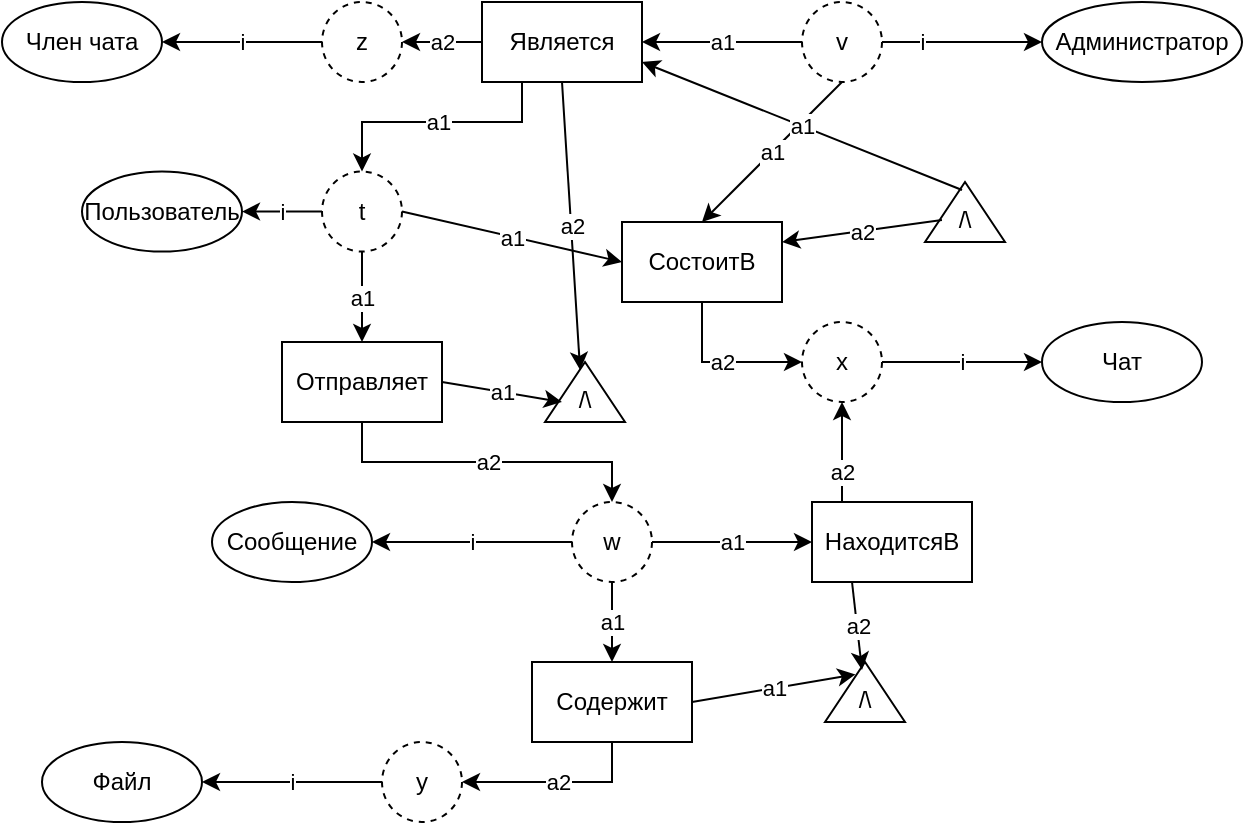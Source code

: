 <mxfile version="24.4.0" type="github">
  <diagram name="Страница — 1" id="7VjMfyYCBIDdphOzAkVa">
    <mxGraphModel dx="1313" dy="696" grid="1" gridSize="10" guides="1" tooltips="1" connect="1" arrows="1" fold="1" page="1" pageScale="1" pageWidth="827" pageHeight="1169" math="0" shadow="0">
      <root>
        <mxCell id="0" />
        <mxCell id="1" parent="0" />
        <mxCell id="uwNGHSq0tU3w2gHXwkrc-1" value="Пользователь" style="ellipse;whiteSpace=wrap;html=1;" parent="1" vertex="1">
          <mxGeometry x="90" y="124.76" width="80" height="40" as="geometry" />
        </mxCell>
        <mxCell id="uwNGHSq0tU3w2gHXwkrc-2" value="Чат" style="ellipse;whiteSpace=wrap;html=1;" parent="1" vertex="1">
          <mxGeometry x="570" y="200" width="80" height="40" as="geometry" />
        </mxCell>
        <mxCell id="uwNGHSq0tU3w2gHXwkrc-3" value="Член чата" style="ellipse;whiteSpace=wrap;html=1;" parent="1" vertex="1">
          <mxGeometry x="50" y="40" width="80" height="40" as="geometry" />
        </mxCell>
        <mxCell id="uwNGHSq0tU3w2gHXwkrc-4" value="Администратор" style="ellipse;whiteSpace=wrap;html=1;" parent="1" vertex="1">
          <mxGeometry x="570" y="40" width="100" height="40" as="geometry" />
        </mxCell>
        <mxCell id="uwNGHSq0tU3w2gHXwkrc-5" value="Сообщение" style="ellipse;whiteSpace=wrap;html=1;" parent="1" vertex="1">
          <mxGeometry x="155" y="290" width="80" height="40" as="geometry" />
        </mxCell>
        <mxCell id="uwNGHSq0tU3w2gHXwkrc-6" value="Файл" style="ellipse;whiteSpace=wrap;html=1;" parent="1" vertex="1">
          <mxGeometry x="70" y="410" width="80" height="40" as="geometry" />
        </mxCell>
        <mxCell id="uwNGHSq0tU3w2gHXwkrc-7" value="" style="endArrow=classic;html=1;rounded=0;entryX=1;entryY=0.5;entryDx=0;entryDy=0;exitX=0;exitY=0.5;exitDx=0;exitDy=0;" parent="1" source="uwNGHSq0tU3w2gHXwkrc-9" target="uwNGHSq0tU3w2gHXwkrc-1" edge="1">
          <mxGeometry relative="1" as="geometry">
            <mxPoint x="150" y="184.76" as="sourcePoint" />
            <mxPoint x="250" y="184.76" as="targetPoint" />
          </mxGeometry>
        </mxCell>
        <mxCell id="uwNGHSq0tU3w2gHXwkrc-8" value="i" style="edgeLabel;resizable=0;html=1;;align=center;verticalAlign=middle;" parent="uwNGHSq0tU3w2gHXwkrc-7" connectable="0" vertex="1">
          <mxGeometry relative="1" as="geometry" />
        </mxCell>
        <mxCell id="uwNGHSq0tU3w2gHXwkrc-9" value="t" style="ellipse;whiteSpace=wrap;html=1;align=center;dashed=1;" parent="1" vertex="1">
          <mxGeometry x="210" y="124.76" width="40" height="40" as="geometry" />
        </mxCell>
        <mxCell id="uwNGHSq0tU3w2gHXwkrc-10" value="" style="endArrow=classic;html=1;rounded=0;entryX=0;entryY=0.5;entryDx=0;entryDy=0;exitX=1;exitY=0.5;exitDx=0;exitDy=0;" parent="1" source="uwNGHSq0tU3w2gHXwkrc-12" target="uwNGHSq0tU3w2gHXwkrc-2" edge="1">
          <mxGeometry relative="1" as="geometry">
            <mxPoint x="550" y="160" as="sourcePoint" />
            <mxPoint x="530" y="120" as="targetPoint" />
          </mxGeometry>
        </mxCell>
        <mxCell id="uwNGHSq0tU3w2gHXwkrc-11" value="i" style="edgeLabel;resizable=0;html=1;;align=center;verticalAlign=middle;" parent="uwNGHSq0tU3w2gHXwkrc-10" connectable="0" vertex="1">
          <mxGeometry relative="1" as="geometry" />
        </mxCell>
        <mxCell id="uwNGHSq0tU3w2gHXwkrc-12" value="x" style="ellipse;whiteSpace=wrap;html=1;align=center;dashed=1;" parent="1" vertex="1">
          <mxGeometry x="450" y="200" width="40" height="40" as="geometry" />
        </mxCell>
        <mxCell id="uwNGHSq0tU3w2gHXwkrc-13" value="" style="endArrow=classic;html=1;rounded=0;entryX=1;entryY=0.5;entryDx=0;entryDy=0;exitX=0;exitY=0.5;exitDx=0;exitDy=0;" parent="1" source="uwNGHSq0tU3w2gHXwkrc-15" target="uwNGHSq0tU3w2gHXwkrc-5" edge="1">
          <mxGeometry relative="1" as="geometry">
            <mxPoint x="275" y="350" as="sourcePoint" />
            <mxPoint x="255" y="310" as="targetPoint" />
          </mxGeometry>
        </mxCell>
        <mxCell id="uwNGHSq0tU3w2gHXwkrc-14" value="i" style="edgeLabel;resizable=0;html=1;;align=center;verticalAlign=middle;" parent="uwNGHSq0tU3w2gHXwkrc-13" connectable="0" vertex="1">
          <mxGeometry relative="1" as="geometry" />
        </mxCell>
        <mxCell id="uwNGHSq0tU3w2gHXwkrc-15" value="w" style="ellipse;whiteSpace=wrap;html=1;align=center;dashed=1;" parent="1" vertex="1">
          <mxGeometry x="335" y="290" width="40" height="40" as="geometry" />
        </mxCell>
        <mxCell id="uwNGHSq0tU3w2gHXwkrc-16" value="" style="endArrow=classic;html=1;rounded=0;exitX=0;exitY=0.5;exitDx=0;exitDy=0;entryX=0;entryY=0.5;entryDx=0;entryDy=0;" parent="1" source="uwNGHSq0tU3w2gHXwkrc-18" target="uwNGHSq0tU3w2gHXwkrc-4" edge="1">
          <mxGeometry relative="1" as="geometry">
            <mxPoint x="710" y="80" as="sourcePoint" />
            <mxPoint x="670" y="40" as="targetPoint" />
          </mxGeometry>
        </mxCell>
        <mxCell id="uwNGHSq0tU3w2gHXwkrc-17" value="i" style="edgeLabel;resizable=0;html=1;;align=center;verticalAlign=middle;" parent="uwNGHSq0tU3w2gHXwkrc-16" connectable="0" vertex="1">
          <mxGeometry relative="1" as="geometry" />
        </mxCell>
        <mxCell id="uwNGHSq0tU3w2gHXwkrc-18" value="v" style="ellipse;whiteSpace=wrap;html=1;align=center;dashed=1;" parent="1" vertex="1">
          <mxGeometry x="450" y="40" width="40" height="40" as="geometry" />
        </mxCell>
        <mxCell id="uwNGHSq0tU3w2gHXwkrc-19" value="" style="endArrow=classic;html=1;rounded=0;entryX=1;entryY=0.5;entryDx=0;entryDy=0;exitX=0;exitY=0.5;exitDx=0;exitDy=0;" parent="1" source="uwNGHSq0tU3w2gHXwkrc-21" target="uwNGHSq0tU3w2gHXwkrc-3" edge="1">
          <mxGeometry relative="1" as="geometry">
            <mxPoint x="150" y="100" as="sourcePoint" />
            <mxPoint x="130" y="60" as="targetPoint" />
          </mxGeometry>
        </mxCell>
        <mxCell id="uwNGHSq0tU3w2gHXwkrc-20" value="i" style="edgeLabel;resizable=0;html=1;;align=center;verticalAlign=middle;" parent="uwNGHSq0tU3w2gHXwkrc-19" connectable="0" vertex="1">
          <mxGeometry relative="1" as="geometry" />
        </mxCell>
        <mxCell id="uwNGHSq0tU3w2gHXwkrc-21" value="z" style="ellipse;whiteSpace=wrap;html=1;align=center;dashed=1;" parent="1" vertex="1">
          <mxGeometry x="210" y="40" width="40" height="40" as="geometry" />
        </mxCell>
        <mxCell id="uwNGHSq0tU3w2gHXwkrc-22" value="" style="endArrow=classic;html=1;rounded=0;entryX=1;entryY=0.5;entryDx=0;entryDy=0;exitX=0;exitY=0.5;exitDx=0;exitDy=0;" parent="1" source="uwNGHSq0tU3w2gHXwkrc-24" target="uwNGHSq0tU3w2gHXwkrc-6" edge="1">
          <mxGeometry relative="1" as="geometry">
            <mxPoint x="180" y="470" as="sourcePoint" />
            <mxPoint x="160" y="430" as="targetPoint" />
          </mxGeometry>
        </mxCell>
        <mxCell id="uwNGHSq0tU3w2gHXwkrc-23" value="i" style="edgeLabel;resizable=0;html=1;;align=center;verticalAlign=middle;" parent="uwNGHSq0tU3w2gHXwkrc-22" connectable="0" vertex="1">
          <mxGeometry relative="1" as="geometry" />
        </mxCell>
        <mxCell id="uwNGHSq0tU3w2gHXwkrc-24" value="y" style="ellipse;whiteSpace=wrap;html=1;align=center;dashed=1;" parent="1" vertex="1">
          <mxGeometry x="240" y="410" width="40" height="40" as="geometry" />
        </mxCell>
        <mxCell id="uwNGHSq0tU3w2gHXwkrc-25" value="СостоитВ" style="rounded=0;whiteSpace=wrap;html=1;" parent="1" vertex="1">
          <mxGeometry x="360" y="150" width="80" height="40" as="geometry" />
        </mxCell>
        <mxCell id="uwNGHSq0tU3w2gHXwkrc-29" value="" style="endArrow=classic;html=1;rounded=0;entryX=0;entryY=0.5;entryDx=0;entryDy=0;exitX=1;exitY=0.5;exitDx=0;exitDy=0;" parent="1" source="uwNGHSq0tU3w2gHXwkrc-9" target="uwNGHSq0tU3w2gHXwkrc-25" edge="1">
          <mxGeometry relative="1" as="geometry">
            <mxPoint x="220" y="230" as="sourcePoint" />
            <mxPoint x="330" y="220" as="targetPoint" />
          </mxGeometry>
        </mxCell>
        <mxCell id="uwNGHSq0tU3w2gHXwkrc-30" value="a1" style="edgeLabel;resizable=0;html=1;;align=center;verticalAlign=middle;" parent="uwNGHSq0tU3w2gHXwkrc-29" connectable="0" vertex="1">
          <mxGeometry relative="1" as="geometry" />
        </mxCell>
        <mxCell id="uwNGHSq0tU3w2gHXwkrc-31" value="" style="endArrow=classic;html=1;rounded=0;entryX=0;entryY=0.5;entryDx=0;entryDy=0;exitX=0.5;exitY=1;exitDx=0;exitDy=0;" parent="1" source="uwNGHSq0tU3w2gHXwkrc-25" target="uwNGHSq0tU3w2gHXwkrc-12" edge="1">
          <mxGeometry relative="1" as="geometry">
            <mxPoint x="370" y="220" as="sourcePoint" />
            <mxPoint x="340" y="230" as="targetPoint" />
            <Array as="points">
              <mxPoint x="400" y="220" />
            </Array>
          </mxGeometry>
        </mxCell>
        <mxCell id="uwNGHSq0tU3w2gHXwkrc-32" value="a2" style="edgeLabel;resizable=0;html=1;;align=center;verticalAlign=middle;" parent="uwNGHSq0tU3w2gHXwkrc-31" connectable="0" vertex="1">
          <mxGeometry relative="1" as="geometry" />
        </mxCell>
        <mxCell id="uwNGHSq0tU3w2gHXwkrc-36" value="Отправляет" style="rounded=0;whiteSpace=wrap;html=1;" parent="1" vertex="1">
          <mxGeometry x="190" y="210" width="80" height="40" as="geometry" />
        </mxCell>
        <mxCell id="uwNGHSq0tU3w2gHXwkrc-39" value="" style="endArrow=classic;html=1;rounded=0;entryX=0.5;entryY=0;entryDx=0;entryDy=0;exitX=0.5;exitY=1;exitDx=0;exitDy=0;" parent="1" source="uwNGHSq0tU3w2gHXwkrc-36" target="uwNGHSq0tU3w2gHXwkrc-15" edge="1">
          <mxGeometry relative="1" as="geometry">
            <mxPoint x="230" y="340" as="sourcePoint" />
            <mxPoint x="464" y="359.61" as="targetPoint" />
            <Array as="points">
              <mxPoint x="230" y="270" />
              <mxPoint x="355" y="270" />
            </Array>
          </mxGeometry>
        </mxCell>
        <mxCell id="uwNGHSq0tU3w2gHXwkrc-40" value="a2" style="edgeLabel;resizable=0;html=1;;align=center;verticalAlign=middle;" parent="uwNGHSq0tU3w2gHXwkrc-39" connectable="0" vertex="1">
          <mxGeometry relative="1" as="geometry" />
        </mxCell>
        <mxCell id="uwNGHSq0tU3w2gHXwkrc-41" value="" style="endArrow=classic;html=1;rounded=0;entryX=0.5;entryY=1;entryDx=0;entryDy=0;exitX=0.187;exitY=0.007;exitDx=0;exitDy=0;exitPerimeter=0;" parent="1" source="uwNGHSq0tU3w2gHXwkrc-52" target="uwNGHSq0tU3w2gHXwkrc-12" edge="1">
          <mxGeometry relative="1" as="geometry">
            <mxPoint x="460" y="320" as="sourcePoint" />
            <mxPoint x="480" y="319.6" as="targetPoint" />
            <Array as="points">
              <mxPoint x="470" y="300" />
            </Array>
          </mxGeometry>
        </mxCell>
        <mxCell id="uwNGHSq0tU3w2gHXwkrc-42" value="a2" style="edgeLabel;resizable=0;html=1;;align=center;verticalAlign=middle;" parent="uwNGHSq0tU3w2gHXwkrc-41" connectable="0" vertex="1">
          <mxGeometry relative="1" as="geometry" />
        </mxCell>
        <mxCell id="uwNGHSq0tU3w2gHXwkrc-46" value="" style="endArrow=classic;html=1;rounded=0;exitX=0.25;exitY=1;exitDx=0;exitDy=0;entryX=0.5;entryY=0;entryDx=0;entryDy=0;" parent="1" source="uwNGHSq0tU3w2gHXwkrc-121" target="uwNGHSq0tU3w2gHXwkrc-9" edge="1">
          <mxGeometry relative="1" as="geometry">
            <mxPoint x="250" y="206" as="sourcePoint" />
            <mxPoint x="310" y="140" as="targetPoint" />
            <Array as="points">
              <mxPoint x="310" y="100" />
              <mxPoint x="230" y="100" />
            </Array>
          </mxGeometry>
        </mxCell>
        <mxCell id="uwNGHSq0tU3w2gHXwkrc-47" value="a1" style="edgeLabel;resizable=0;html=1;;align=center;verticalAlign=middle;" parent="uwNGHSq0tU3w2gHXwkrc-46" connectable="0" vertex="1">
          <mxGeometry relative="1" as="geometry" />
        </mxCell>
        <mxCell id="uwNGHSq0tU3w2gHXwkrc-48" value="Содержит" style="rounded=0;whiteSpace=wrap;html=1;" parent="1" vertex="1">
          <mxGeometry x="315" y="370" width="80" height="40" as="geometry" />
        </mxCell>
        <mxCell id="uwNGHSq0tU3w2gHXwkrc-50" value="" style="endArrow=classic;html=1;rounded=0;entryX=0;entryY=0.5;entryDx=0;entryDy=0;exitX=1;exitY=0.5;exitDx=0;exitDy=0;" parent="1" source="uwNGHSq0tU3w2gHXwkrc-15" edge="1">
          <mxGeometry relative="1" as="geometry">
            <mxPoint x="365" y="220" as="sourcePoint" />
            <mxPoint x="455" y="310" as="targetPoint" />
          </mxGeometry>
        </mxCell>
        <mxCell id="uwNGHSq0tU3w2gHXwkrc-51" value="a1" style="edgeLabel;resizable=0;html=1;;align=center;verticalAlign=middle;" parent="uwNGHSq0tU3w2gHXwkrc-50" connectable="0" vertex="1">
          <mxGeometry relative="1" as="geometry" />
        </mxCell>
        <mxCell id="uwNGHSq0tU3w2gHXwkrc-52" value="НаходитсяВ" style="rounded=0;whiteSpace=wrap;html=1;" parent="1" vertex="1">
          <mxGeometry x="455" y="290" width="80" height="40" as="geometry" />
        </mxCell>
        <mxCell id="uwNGHSq0tU3w2gHXwkrc-58" value="" style="endArrow=classic;html=1;rounded=0;entryX=0.5;entryY=0;entryDx=0;entryDy=0;exitX=0.5;exitY=1;exitDx=0;exitDy=0;" parent="1" source="uwNGHSq0tU3w2gHXwkrc-15" edge="1">
          <mxGeometry relative="1" as="geometry">
            <mxPoint x="375" y="350" as="sourcePoint" />
            <mxPoint x="355" y="370" as="targetPoint" />
          </mxGeometry>
        </mxCell>
        <mxCell id="uwNGHSq0tU3w2gHXwkrc-59" value="a1" style="edgeLabel;resizable=0;html=1;;align=center;verticalAlign=middle;" parent="uwNGHSq0tU3w2gHXwkrc-58" connectable="0" vertex="1">
          <mxGeometry relative="1" as="geometry" />
        </mxCell>
        <mxCell id="uwNGHSq0tU3w2gHXwkrc-60" value="" style="endArrow=classic;html=1;rounded=0;entryX=1;entryY=0.5;entryDx=0;entryDy=0;exitX=0.5;exitY=1;exitDx=0;exitDy=0;" parent="1" target="uwNGHSq0tU3w2gHXwkrc-24" edge="1">
          <mxGeometry relative="1" as="geometry">
            <mxPoint x="355" y="410" as="sourcePoint" />
            <mxPoint x="365" y="380" as="targetPoint" />
            <Array as="points">
              <mxPoint x="355" y="430" />
            </Array>
          </mxGeometry>
        </mxCell>
        <mxCell id="uwNGHSq0tU3w2gHXwkrc-61" value="a2" style="edgeLabel;resizable=0;html=1;;align=center;verticalAlign=middle;" parent="uwNGHSq0tU3w2gHXwkrc-60" connectable="0" vertex="1">
          <mxGeometry relative="1" as="geometry" />
        </mxCell>
        <mxCell id="uwNGHSq0tU3w2gHXwkrc-65" value="" style="endArrow=classic;html=1;rounded=0;entryX=0.5;entryY=0;entryDx=0;entryDy=0;exitX=0.5;exitY=1;exitDx=0;exitDy=0;" parent="1" source="uwNGHSq0tU3w2gHXwkrc-18" target="uwNGHSq0tU3w2gHXwkrc-25" edge="1">
          <mxGeometry relative="1" as="geometry">
            <mxPoint x="260" y="230" as="sourcePoint" />
            <mxPoint x="470" y="120" as="targetPoint" />
          </mxGeometry>
        </mxCell>
        <mxCell id="uwNGHSq0tU3w2gHXwkrc-66" value="a1" style="edgeLabel;resizable=0;html=1;;align=center;verticalAlign=middle;" parent="uwNGHSq0tU3w2gHXwkrc-65" connectable="0" vertex="1">
          <mxGeometry relative="1" as="geometry" />
        </mxCell>
        <mxCell id="uwNGHSq0tU3w2gHXwkrc-72" value="" style="endArrow=classic;html=1;rounded=0;entryX=1;entryY=0.5;entryDx=0;entryDy=0;exitX=0;exitY=0.5;exitDx=0;exitDy=0;" parent="1" source="uwNGHSq0tU3w2gHXwkrc-18" target="uwNGHSq0tU3w2gHXwkrc-121" edge="1">
          <mxGeometry relative="1" as="geometry">
            <mxPoint x="480" y="90" as="sourcePoint" />
            <mxPoint x="370" y="60" as="targetPoint" />
          </mxGeometry>
        </mxCell>
        <mxCell id="uwNGHSq0tU3w2gHXwkrc-73" value="a1" style="edgeLabel;resizable=0;html=1;;align=center;verticalAlign=middle;" parent="uwNGHSq0tU3w2gHXwkrc-72" connectable="0" vertex="1">
          <mxGeometry relative="1" as="geometry" />
        </mxCell>
        <mxCell id="uwNGHSq0tU3w2gHXwkrc-115" value="" style="group" parent="1" vertex="1" connectable="0">
          <mxGeometry x="310" y="220" width="63" height="34" as="geometry" />
        </mxCell>
        <mxCell id="uwNGHSq0tU3w2gHXwkrc-116" value="" style="verticalLabelPosition=bottom;verticalAlign=top;html=1;shape=mxgraph.basic.acute_triangle;dx=0.5;" parent="uwNGHSq0tU3w2gHXwkrc-115" vertex="1">
          <mxGeometry x="11.5" width="40" height="30" as="geometry" />
        </mxCell>
        <mxCell id="uwNGHSq0tU3w2gHXwkrc-117" value="" style="group" parent="uwNGHSq0tU3w2gHXwkrc-115" vertex="1" connectable="0">
          <mxGeometry y="4" width="63" height="30" as="geometry" />
        </mxCell>
        <mxCell id="uwNGHSq0tU3w2gHXwkrc-118" value="\" style="text;html=1;align=center;verticalAlign=middle;whiteSpace=wrap;rounded=0;" parent="uwNGHSq0tU3w2gHXwkrc-117" vertex="1">
          <mxGeometry x="3" width="60" height="30" as="geometry" />
        </mxCell>
        <mxCell id="uwNGHSq0tU3w2gHXwkrc-119" value="/" style="text;html=1;align=center;verticalAlign=middle;whiteSpace=wrap;rounded=0;" parent="uwNGHSq0tU3w2gHXwkrc-117" vertex="1">
          <mxGeometry width="60" height="30" as="geometry" />
        </mxCell>
        <mxCell id="uwNGHSq0tU3w2gHXwkrc-121" value="Является" style="rounded=0;whiteSpace=wrap;html=1;" parent="1" vertex="1">
          <mxGeometry x="290" y="40" width="80" height="40" as="geometry" />
        </mxCell>
        <mxCell id="uwNGHSq0tU3w2gHXwkrc-122" value="" style="endArrow=classic;html=1;rounded=0;entryX=1;entryY=0.5;entryDx=0;entryDy=0;exitX=0;exitY=0.5;exitDx=0;exitDy=0;" parent="1" source="uwNGHSq0tU3w2gHXwkrc-121" target="uwNGHSq0tU3w2gHXwkrc-21" edge="1">
          <mxGeometry relative="1" as="geometry">
            <mxPoint x="240" y="130" as="sourcePoint" />
            <mxPoint x="240" y="90" as="targetPoint" />
          </mxGeometry>
        </mxCell>
        <mxCell id="uwNGHSq0tU3w2gHXwkrc-123" value="a2" style="edgeLabel;resizable=0;html=1;;align=center;verticalAlign=middle;" parent="uwNGHSq0tU3w2gHXwkrc-122" connectable="0" vertex="1">
          <mxGeometry relative="1" as="geometry" />
        </mxCell>
        <mxCell id="uwNGHSq0tU3w2gHXwkrc-125" value="" style="endArrow=classic;html=1;rounded=0;entryX=0.5;entryY=0;entryDx=0;entryDy=0;exitX=0.5;exitY=1;exitDx=0;exitDy=0;" parent="1" edge="1">
          <mxGeometry relative="1" as="geometry">
            <mxPoint x="230" y="165" as="sourcePoint" />
            <mxPoint x="230" y="210" as="targetPoint" />
            <Array as="points">
              <mxPoint x="230" y="190" />
            </Array>
          </mxGeometry>
        </mxCell>
        <mxCell id="uwNGHSq0tU3w2gHXwkrc-126" value="a1" style="edgeLabel;resizable=0;html=1;;align=center;verticalAlign=middle;" parent="uwNGHSq0tU3w2gHXwkrc-125" connectable="0" vertex="1">
          <mxGeometry relative="1" as="geometry" />
        </mxCell>
        <mxCell id="uwNGHSq0tU3w2gHXwkrc-128" value="" style="endArrow=classic;html=1;rounded=0;exitX=1;exitY=0.5;exitDx=0;exitDy=0;entryX=0.333;entryY=0.533;entryDx=0;entryDy=0;entryPerimeter=0;" parent="1" source="uwNGHSq0tU3w2gHXwkrc-36" target="uwNGHSq0tU3w2gHXwkrc-119" edge="1">
          <mxGeometry relative="1" as="geometry">
            <mxPoint x="350" y="240" as="sourcePoint" />
            <mxPoint x="324" y="286" as="targetPoint" />
          </mxGeometry>
        </mxCell>
        <mxCell id="uwNGHSq0tU3w2gHXwkrc-129" value="a1" style="edgeLabel;resizable=0;html=1;;align=center;verticalAlign=middle;" parent="uwNGHSq0tU3w2gHXwkrc-128" connectable="0" vertex="1">
          <mxGeometry relative="1" as="geometry" />
        </mxCell>
        <mxCell id="uwNGHSq0tU3w2gHXwkrc-132" value="" style="endArrow=classic;html=1;rounded=0;exitX=0.5;exitY=1;exitDx=0;exitDy=0;" parent="1" source="uwNGHSq0tU3w2gHXwkrc-121" target="uwNGHSq0tU3w2gHXwkrc-119" edge="1">
          <mxGeometry relative="1" as="geometry">
            <mxPoint x="341" y="150" as="sourcePoint" />
            <mxPoint x="315" y="196" as="targetPoint" />
          </mxGeometry>
        </mxCell>
        <mxCell id="uwNGHSq0tU3w2gHXwkrc-133" value="a2" style="edgeLabel;resizable=0;html=1;;align=center;verticalAlign=middle;" parent="uwNGHSq0tU3w2gHXwkrc-132" connectable="0" vertex="1">
          <mxGeometry relative="1" as="geometry" />
        </mxCell>
        <mxCell id="uwNGHSq0tU3w2gHXwkrc-134" value="" style="group" parent="1" vertex="1" connectable="0">
          <mxGeometry x="500" y="130" width="63" height="34" as="geometry" />
        </mxCell>
        <mxCell id="uwNGHSq0tU3w2gHXwkrc-135" value="" style="verticalLabelPosition=bottom;verticalAlign=top;html=1;shape=mxgraph.basic.acute_triangle;dx=0.5;" parent="uwNGHSq0tU3w2gHXwkrc-134" vertex="1">
          <mxGeometry x="11.5" width="40" height="30" as="geometry" />
        </mxCell>
        <mxCell id="uwNGHSq0tU3w2gHXwkrc-136" value="" style="group" parent="uwNGHSq0tU3w2gHXwkrc-134" vertex="1" connectable="0">
          <mxGeometry y="4" width="63" height="30" as="geometry" />
        </mxCell>
        <mxCell id="uwNGHSq0tU3w2gHXwkrc-137" value="\" style="text;html=1;align=center;verticalAlign=middle;whiteSpace=wrap;rounded=0;" parent="uwNGHSq0tU3w2gHXwkrc-136" vertex="1">
          <mxGeometry x="3" width="60" height="30" as="geometry" />
        </mxCell>
        <mxCell id="uwNGHSq0tU3w2gHXwkrc-138" value="/" style="text;html=1;align=center;verticalAlign=middle;whiteSpace=wrap;rounded=0;" parent="uwNGHSq0tU3w2gHXwkrc-136" vertex="1">
          <mxGeometry width="60" height="30" as="geometry" />
        </mxCell>
        <mxCell id="uwNGHSq0tU3w2gHXwkrc-139" value="" style="endArrow=classic;html=1;rounded=0;entryX=1;entryY=0.25;entryDx=0;entryDy=0;exitX=0.333;exitY=0.5;exitDx=0;exitDy=0;exitPerimeter=0;" parent="1" source="uwNGHSq0tU3w2gHXwkrc-138" target="uwNGHSq0tU3w2gHXwkrc-25" edge="1">
          <mxGeometry relative="1" as="geometry">
            <mxPoint x="440" y="162" as="sourcePoint" />
            <mxPoint x="480" y="180" as="targetPoint" />
          </mxGeometry>
        </mxCell>
        <mxCell id="uwNGHSq0tU3w2gHXwkrc-140" value="a2" style="edgeLabel;resizable=0;html=1;;align=center;verticalAlign=middle;" parent="uwNGHSq0tU3w2gHXwkrc-139" connectable="0" vertex="1">
          <mxGeometry relative="1" as="geometry" />
        </mxCell>
        <mxCell id="uwNGHSq0tU3w2gHXwkrc-141" value="" style="endArrow=classic;html=1;rounded=0;exitX=0.5;exitY=0;exitDx=0;exitDy=0;entryX=1;entryY=0.75;entryDx=0;entryDy=0;" parent="1" source="uwNGHSq0tU3w2gHXwkrc-138" target="uwNGHSq0tU3w2gHXwkrc-121" edge="1">
          <mxGeometry relative="1" as="geometry">
            <mxPoint x="430" y="100" as="sourcePoint" />
            <mxPoint x="360" y="120" as="targetPoint" />
          </mxGeometry>
        </mxCell>
        <mxCell id="uwNGHSq0tU3w2gHXwkrc-142" value="a1" style="edgeLabel;resizable=0;html=1;;align=center;verticalAlign=middle;" parent="uwNGHSq0tU3w2gHXwkrc-141" connectable="0" vertex="1">
          <mxGeometry relative="1" as="geometry" />
        </mxCell>
        <mxCell id="uwNGHSq0tU3w2gHXwkrc-143" value="" style="group" parent="1" vertex="1" connectable="0">
          <mxGeometry x="450" y="370" width="63" height="34" as="geometry" />
        </mxCell>
        <mxCell id="uwNGHSq0tU3w2gHXwkrc-144" value="" style="verticalLabelPosition=bottom;verticalAlign=top;html=1;shape=mxgraph.basic.acute_triangle;dx=0.5;" parent="uwNGHSq0tU3w2gHXwkrc-143" vertex="1">
          <mxGeometry x="11.5" width="40" height="30" as="geometry" />
        </mxCell>
        <mxCell id="uwNGHSq0tU3w2gHXwkrc-145" value="" style="group" parent="uwNGHSq0tU3w2gHXwkrc-143" vertex="1" connectable="0">
          <mxGeometry y="4" width="63" height="30" as="geometry" />
        </mxCell>
        <mxCell id="uwNGHSq0tU3w2gHXwkrc-146" value="\" style="text;html=1;align=center;verticalAlign=middle;whiteSpace=wrap;rounded=0;" parent="uwNGHSq0tU3w2gHXwkrc-145" vertex="1">
          <mxGeometry x="3" width="60" height="30" as="geometry" />
        </mxCell>
        <mxCell id="uwNGHSq0tU3w2gHXwkrc-147" value="/" style="text;html=1;align=center;verticalAlign=middle;whiteSpace=wrap;rounded=0;" parent="uwNGHSq0tU3w2gHXwkrc-145" vertex="1">
          <mxGeometry width="60" height="30" as="geometry" />
        </mxCell>
        <mxCell id="uwNGHSq0tU3w2gHXwkrc-148" value="" style="endArrow=classic;html=1;rounded=0;exitX=1;exitY=0.5;exitDx=0;exitDy=0;entryX=0.446;entryY=0.073;entryDx=0;entryDy=0;entryPerimeter=0;" parent="1" source="uwNGHSq0tU3w2gHXwkrc-48" target="uwNGHSq0tU3w2gHXwkrc-147" edge="1">
          <mxGeometry relative="1" as="geometry">
            <mxPoint x="570" y="404" as="sourcePoint" />
            <mxPoint x="728" y="470" as="targetPoint" />
          </mxGeometry>
        </mxCell>
        <mxCell id="uwNGHSq0tU3w2gHXwkrc-149" value="a1" style="edgeLabel;resizable=0;html=1;;align=center;verticalAlign=middle;" parent="uwNGHSq0tU3w2gHXwkrc-148" connectable="0" vertex="1">
          <mxGeometry relative="1" as="geometry" />
        </mxCell>
        <mxCell id="uwNGHSq0tU3w2gHXwkrc-150" value="" style="endArrow=classic;html=1;rounded=0;exitX=0.25;exitY=1;exitDx=0;exitDy=0;entryX=0.5;entryY=0;entryDx=0;entryDy=0;" parent="1" source="uwNGHSq0tU3w2gHXwkrc-52" target="uwNGHSq0tU3w2gHXwkrc-147" edge="1">
          <mxGeometry relative="1" as="geometry">
            <mxPoint x="550" y="370" as="sourcePoint" />
            <mxPoint x="708" y="436" as="targetPoint" />
          </mxGeometry>
        </mxCell>
        <mxCell id="uwNGHSq0tU3w2gHXwkrc-151" value="a2" style="edgeLabel;resizable=0;html=1;;align=center;verticalAlign=middle;" parent="uwNGHSq0tU3w2gHXwkrc-150" connectable="0" vertex="1">
          <mxGeometry relative="1" as="geometry" />
        </mxCell>
      </root>
    </mxGraphModel>
  </diagram>
</mxfile>
